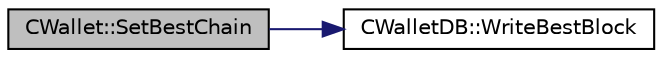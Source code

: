 digraph "CWallet::SetBestChain"
{
  edge [fontname="Helvetica",fontsize="10",labelfontname="Helvetica",labelfontsize="10"];
  node [fontname="Helvetica",fontsize="10",shape=record];
  rankdir="LR";
  Node1452 [label="CWallet::SetBestChain",height=0.2,width=0.4,color="black", fillcolor="grey75", style="filled", fontcolor="black"];
  Node1452 -> Node1453 [color="midnightblue",fontsize="10",style="solid",fontname="Helvetica"];
  Node1453 [label="CWalletDB::WriteBestBlock",height=0.2,width=0.4,color="black", fillcolor="white", style="filled",URL="$d4/d90/class_c_wallet_d_b.html#a5660d366fee16ab81f3e7d3a97892486"];
}
